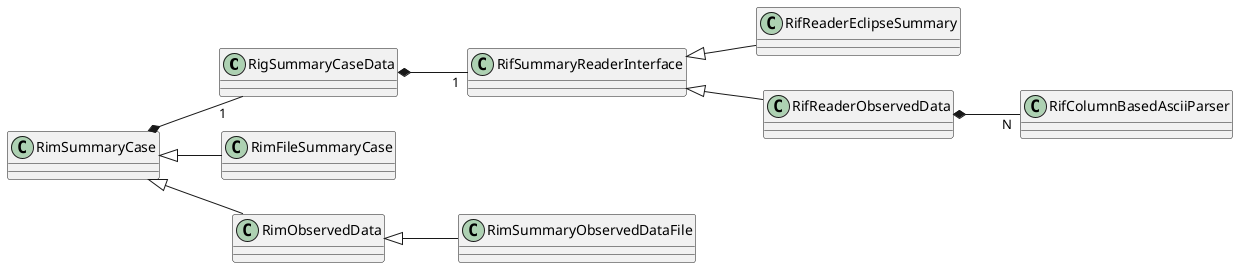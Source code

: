 @startuml
left to right direction

RigSummaryCaseData *-- "1" RifSummaryReaderInterface
RimSummaryCase *-- "1" RigSummaryCaseData

RifSummaryReaderInterface <|-- RifReaderEclipseSummary
RifSummaryReaderInterface <|-- RifReaderObservedData

RifReaderObservedData *-- "N" RifColumnBasedAsciiParser

RimSummaryCase <|-- RimFileSummaryCase
RimSummaryCase <|-- RimObservedData

RimObservedData <|-- RimSummaryObservedDataFile


@enduml
